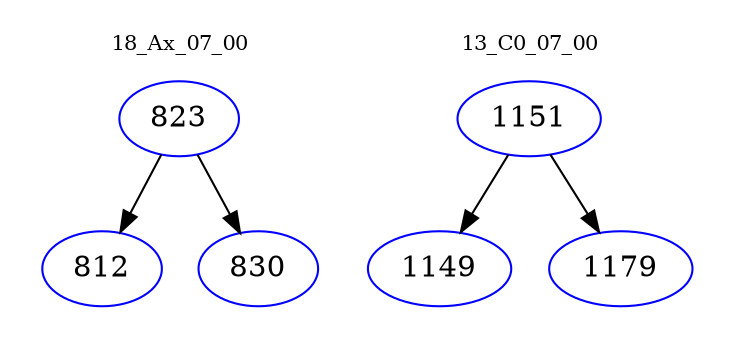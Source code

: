 digraph{
subgraph cluster_0 {
color = white
label = "18_Ax_07_00";
fontsize=10;
T0_823 [label="823", color="blue"]
T0_823 -> T0_812 [color="black"]
T0_812 [label="812", color="blue"]
T0_823 -> T0_830 [color="black"]
T0_830 [label="830", color="blue"]
}
subgraph cluster_1 {
color = white
label = "13_C0_07_00";
fontsize=10;
T1_1151 [label="1151", color="blue"]
T1_1151 -> T1_1149 [color="black"]
T1_1149 [label="1149", color="blue"]
T1_1151 -> T1_1179 [color="black"]
T1_1179 [label="1179", color="blue"]
}
}
